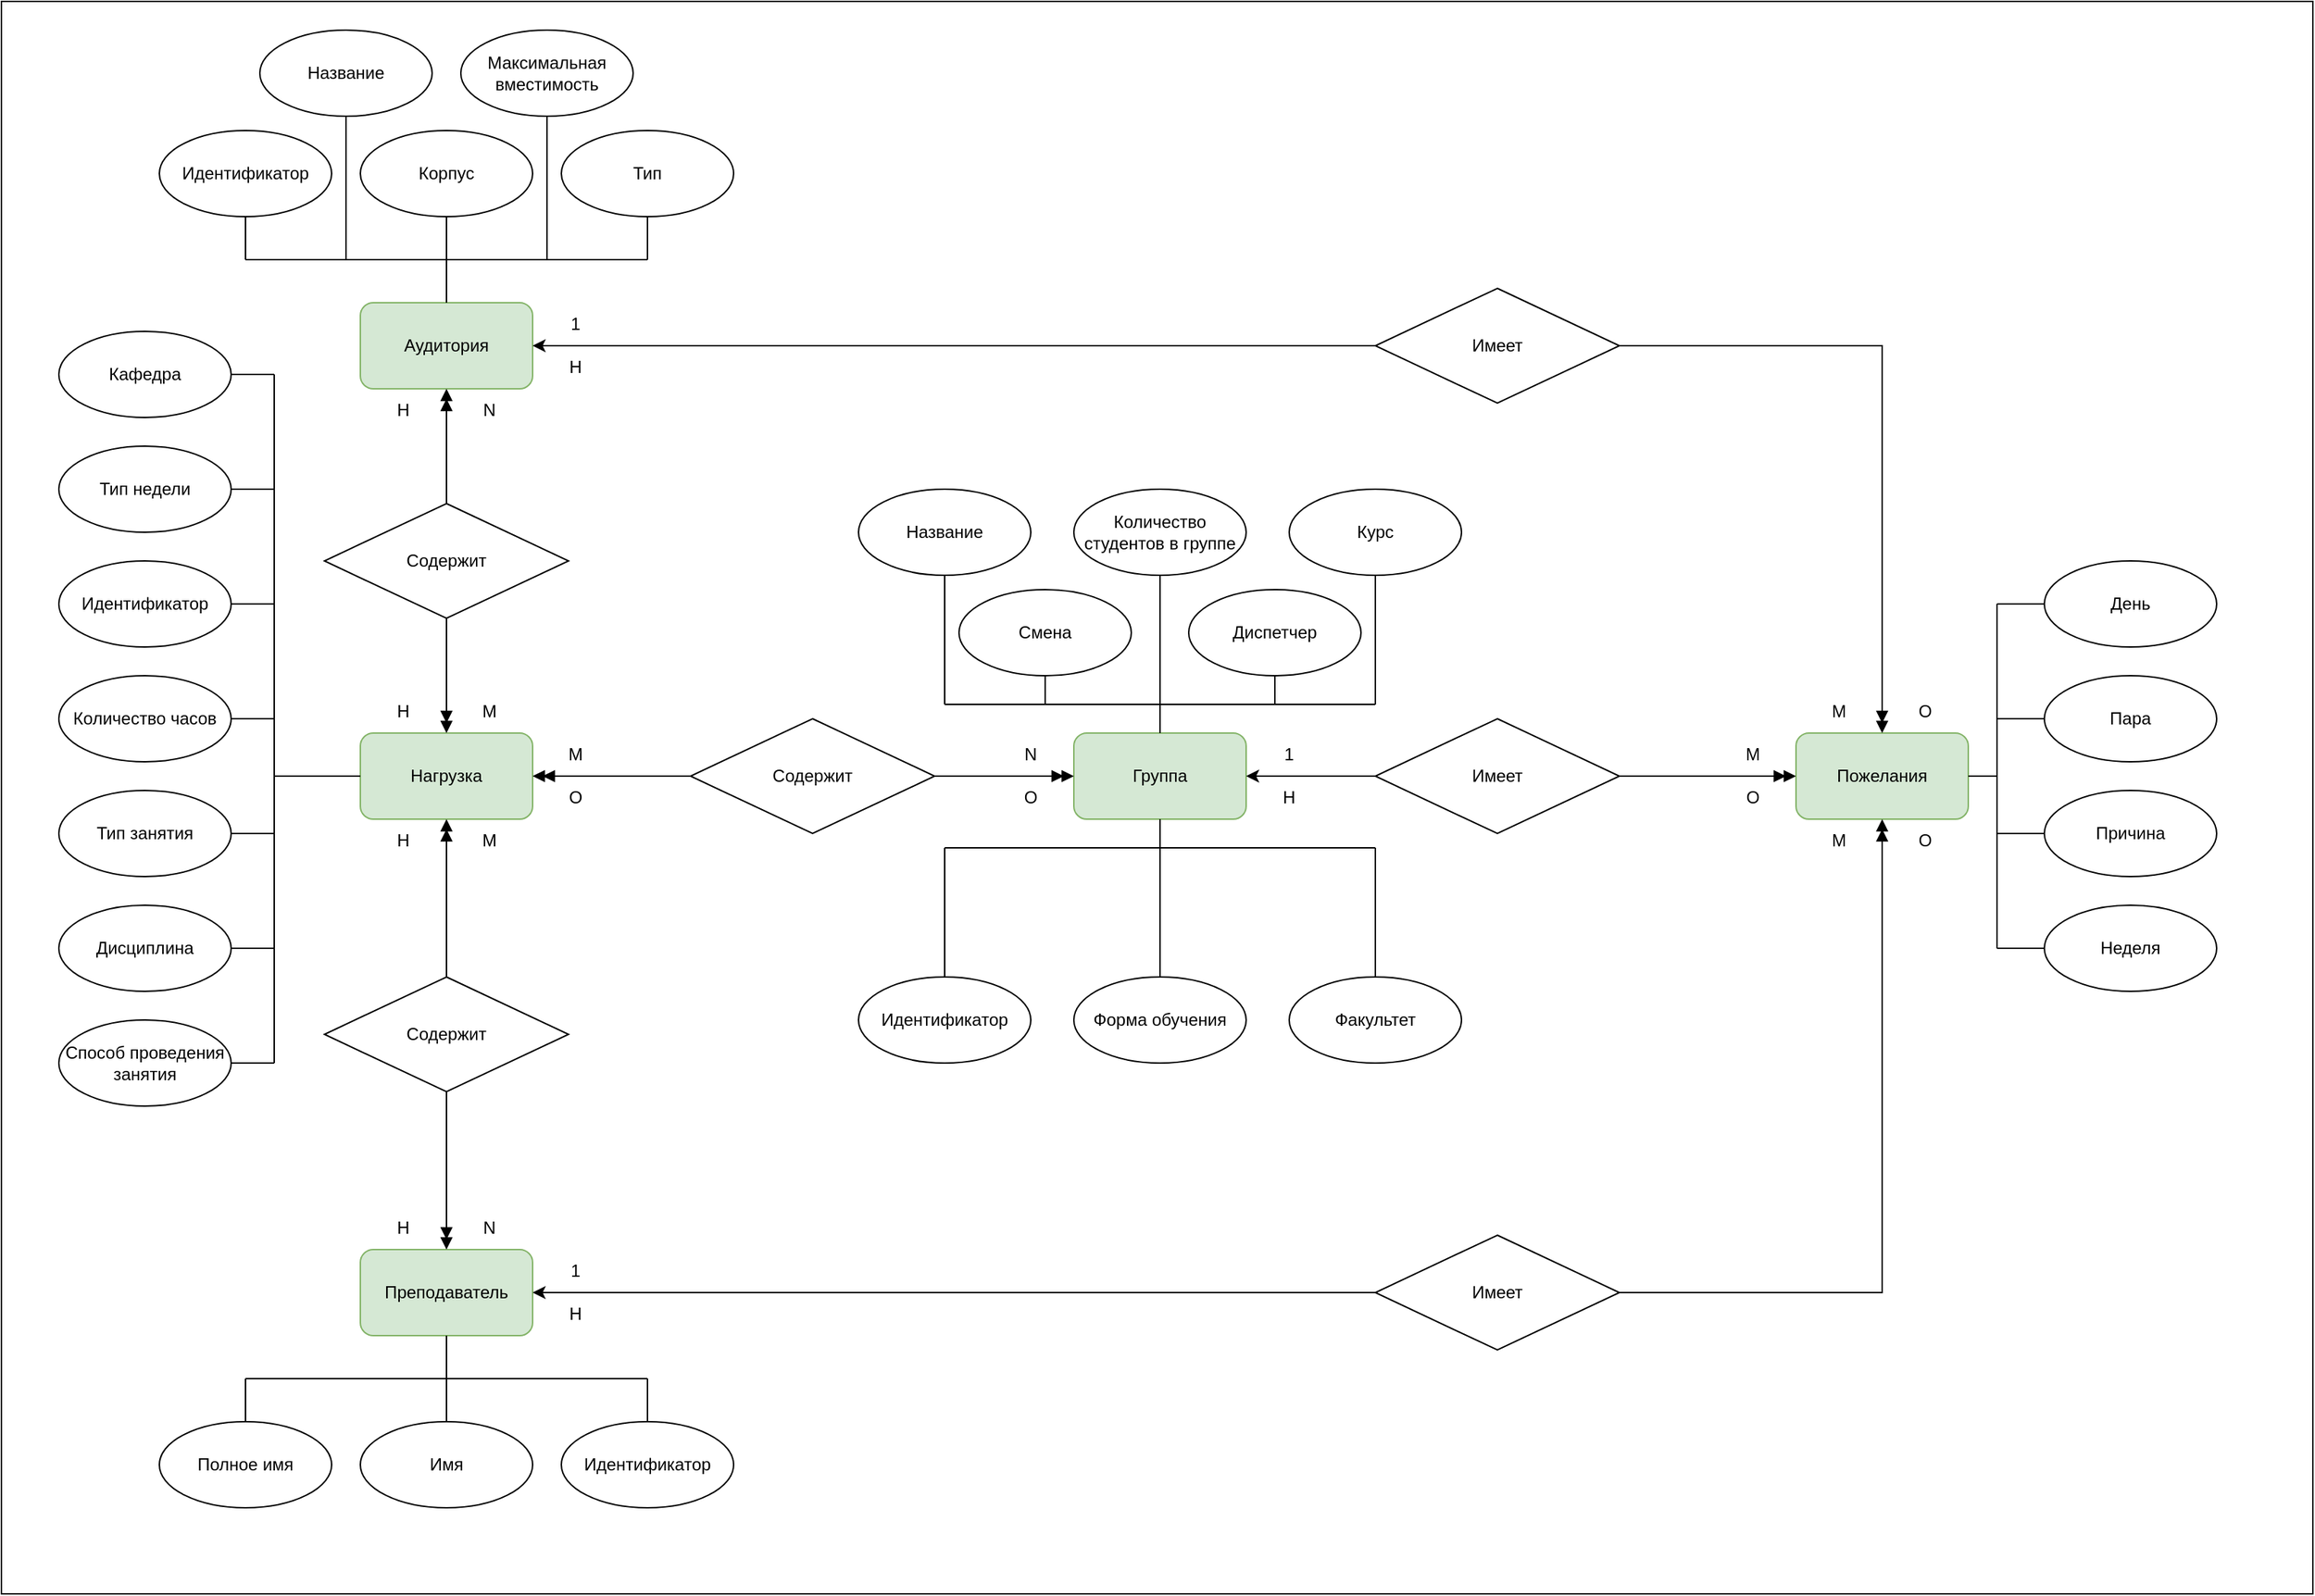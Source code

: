<mxfile version="21.2.3" type="device">
  <diagram name="Страница 1" id="sUOCicbCP5fgKXlmVEN9">
    <mxGraphModel dx="1956" dy="860" grid="1" gridSize="10" guides="1" tooltips="1" connect="1" arrows="1" fold="1" page="1" pageScale="1" pageWidth="827" pageHeight="1169" math="0" shadow="0">
      <root>
        <mxCell id="0" />
        <mxCell id="1" parent="0" />
        <mxCell id="hOCbavzWkbvk_ivOp2L--1" value="" style="rounded=0;whiteSpace=wrap;html=1;" vertex="1" parent="1">
          <mxGeometry width="1610" height="1110" as="geometry" />
        </mxCell>
        <mxCell id="WrfFz0573ABjF3Jb-EZX-1" value="Нагрузка" style="rounded=1;whiteSpace=wrap;html=1;fillColor=#d5e8d4;strokeColor=#82b366;" parent="1" vertex="1">
          <mxGeometry x="250" y="510" width="120" height="60" as="geometry" />
        </mxCell>
        <mxCell id="WrfFz0573ABjF3Jb-EZX-2" value="Группа" style="rounded=1;whiteSpace=wrap;html=1;fillColor=#d5e8d4;strokeColor=#82b366;" parent="1" vertex="1">
          <mxGeometry x="747" y="510" width="120" height="60" as="geometry" />
        </mxCell>
        <mxCell id="WrfFz0573ABjF3Jb-EZX-3" value="Преподаватель" style="rounded=1;whiteSpace=wrap;html=1;fillColor=#d5e8d4;strokeColor=#82b366;" parent="1" vertex="1">
          <mxGeometry x="250" y="870" width="120" height="60" as="geometry" />
        </mxCell>
        <mxCell id="WrfFz0573ABjF3Jb-EZX-4" value="Аудитория" style="rounded=1;whiteSpace=wrap;html=1;fillColor=#d5e8d4;strokeColor=#82b366;" parent="1" vertex="1">
          <mxGeometry x="250" y="210" width="120" height="60" as="geometry" />
        </mxCell>
        <mxCell id="WrfFz0573ABjF3Jb-EZX-5" value="Пожелания" style="rounded=1;whiteSpace=wrap;html=1;fillColor=#d5e8d4;strokeColor=#82b366;" parent="1" vertex="1">
          <mxGeometry x="1250" y="510" width="120" height="60" as="geometry" />
        </mxCell>
        <mxCell id="WrfFz0573ABjF3Jb-EZX-6" value="Идентификатор" style="ellipse;whiteSpace=wrap;html=1;" parent="1" vertex="1">
          <mxGeometry x="597" y="680" width="120" height="60" as="geometry" />
        </mxCell>
        <mxCell id="r781xFQi-C9u_piHX0SA-1" value="Количество студентов в группе" style="ellipse;whiteSpace=wrap;html=1;" parent="1" vertex="1">
          <mxGeometry x="747" y="340" width="120" height="60" as="geometry" />
        </mxCell>
        <mxCell id="r781xFQi-C9u_piHX0SA-8" value="Причина" style="ellipse;whiteSpace=wrap;html=1;" parent="1" vertex="1">
          <mxGeometry x="1423" y="550" width="120" height="60" as="geometry" />
        </mxCell>
        <mxCell id="r781xFQi-C9u_piHX0SA-9" value="Неделя" style="ellipse;whiteSpace=wrap;html=1;" parent="1" vertex="1">
          <mxGeometry x="1423" y="630" width="120" height="60" as="geometry" />
        </mxCell>
        <mxCell id="r781xFQi-C9u_piHX0SA-10" value="Пара" style="ellipse;whiteSpace=wrap;html=1;" parent="1" vertex="1">
          <mxGeometry x="1423" y="470" width="120" height="60" as="geometry" />
        </mxCell>
        <mxCell id="r781xFQi-C9u_piHX0SA-11" value="День" style="ellipse;whiteSpace=wrap;html=1;" parent="1" vertex="1">
          <mxGeometry x="1423" y="390" width="120" height="60" as="geometry" />
        </mxCell>
        <mxCell id="r781xFQi-C9u_piHX0SA-12" value="Полное имя" style="ellipse;whiteSpace=wrap;html=1;" parent="1" vertex="1">
          <mxGeometry x="110" y="990" width="120" height="60" as="geometry" />
        </mxCell>
        <mxCell id="r781xFQi-C9u_piHX0SA-13" value="Имя" style="ellipse;whiteSpace=wrap;html=1;" parent="1" vertex="1">
          <mxGeometry x="250" y="990" width="120" height="60" as="geometry" />
        </mxCell>
        <mxCell id="r781xFQi-C9u_piHX0SA-14" value="Идентификатор" style="ellipse;whiteSpace=wrap;html=1;" parent="1" vertex="1">
          <mxGeometry x="390" y="990" width="120" height="60" as="geometry" />
        </mxCell>
        <mxCell id="r781xFQi-C9u_piHX0SA-15" value="Максимальная вместимость" style="ellipse;whiteSpace=wrap;html=1;" parent="1" vertex="1">
          <mxGeometry x="320" y="20" width="120" height="60" as="geometry" />
        </mxCell>
        <mxCell id="r781xFQi-C9u_piHX0SA-16" value="Тип" style="ellipse;whiteSpace=wrap;html=1;" parent="1" vertex="1">
          <mxGeometry x="390" y="90" width="120" height="60" as="geometry" />
        </mxCell>
        <mxCell id="r781xFQi-C9u_piHX0SA-17" value="Корпус" style="ellipse;whiteSpace=wrap;html=1;" parent="1" vertex="1">
          <mxGeometry x="250" y="90" width="120" height="60" as="geometry" />
        </mxCell>
        <mxCell id="r781xFQi-C9u_piHX0SA-18" value="Название" style="ellipse;whiteSpace=wrap;html=1;" parent="1" vertex="1">
          <mxGeometry x="180" y="20" width="120" height="60" as="geometry" />
        </mxCell>
        <mxCell id="r781xFQi-C9u_piHX0SA-19" value="Идентификатор" style="ellipse;whiteSpace=wrap;html=1;" parent="1" vertex="1">
          <mxGeometry x="110" y="90" width="120" height="60" as="geometry" />
        </mxCell>
        <mxCell id="r781xFQi-C9u_piHX0SA-20" value="Диспетчер" style="ellipse;whiteSpace=wrap;html=1;" parent="1" vertex="1">
          <mxGeometry x="827" y="410" width="120" height="60" as="geometry" />
        </mxCell>
        <mxCell id="r781xFQi-C9u_piHX0SA-21" value="Название" style="ellipse;whiteSpace=wrap;html=1;" parent="1" vertex="1">
          <mxGeometry x="597" y="340" width="120" height="60" as="geometry" />
        </mxCell>
        <mxCell id="r781xFQi-C9u_piHX0SA-22" value="Курс" style="ellipse;whiteSpace=wrap;html=1;" parent="1" vertex="1">
          <mxGeometry x="897" y="340" width="120" height="60" as="geometry" />
        </mxCell>
        <mxCell id="r781xFQi-C9u_piHX0SA-23" value="Факультет" style="ellipse;whiteSpace=wrap;html=1;" parent="1" vertex="1">
          <mxGeometry x="897" y="680" width="120" height="60" as="geometry" />
        </mxCell>
        <mxCell id="r781xFQi-C9u_piHX0SA-24" value="Форма обучения" style="ellipse;whiteSpace=wrap;html=1;" parent="1" vertex="1">
          <mxGeometry x="747" y="680" width="120" height="60" as="geometry" />
        </mxCell>
        <mxCell id="r781xFQi-C9u_piHX0SA-25" value="Смена" style="ellipse;whiteSpace=wrap;html=1;" parent="1" vertex="1">
          <mxGeometry x="667" y="410" width="120" height="60" as="geometry" />
        </mxCell>
        <mxCell id="r781xFQi-C9u_piHX0SA-44" value="Способ проведения занятия" style="ellipse;whiteSpace=wrap;html=1;" parent="1" vertex="1">
          <mxGeometry x="40" y="710" width="120" height="60" as="geometry" />
        </mxCell>
        <mxCell id="r781xFQi-C9u_piHX0SA-46" value="Дисциплина" style="ellipse;whiteSpace=wrap;html=1;" parent="1" vertex="1">
          <mxGeometry x="40" y="630" width="120" height="60" as="geometry" />
        </mxCell>
        <mxCell id="r781xFQi-C9u_piHX0SA-48" value="Количество часов" style="ellipse;whiteSpace=wrap;html=1;" parent="1" vertex="1">
          <mxGeometry x="40" y="470" width="120" height="60" as="geometry" />
        </mxCell>
        <mxCell id="r781xFQi-C9u_piHX0SA-49" value="Идентификатор" style="ellipse;whiteSpace=wrap;html=1;" parent="1" vertex="1">
          <mxGeometry x="40" y="390" width="120" height="60" as="geometry" />
        </mxCell>
        <mxCell id="r781xFQi-C9u_piHX0SA-55" value="Тип занятия" style="ellipse;whiteSpace=wrap;html=1;" parent="1" vertex="1">
          <mxGeometry x="40" y="550" width="120" height="60" as="geometry" />
        </mxCell>
        <mxCell id="r781xFQi-C9u_piHX0SA-75" value="" style="endArrow=doubleBlock;startArrow=none;html=1;rounded=0;entryX=0.5;entryY=1;entryDx=0;entryDy=0;exitX=0.5;exitY=0;exitDx=0;exitDy=0;startFill=0;endFill=1;" parent="1" source="r781xFQi-C9u_piHX0SA-146" target="WrfFz0573ABjF3Jb-EZX-4" edge="1">
          <mxGeometry width="50" height="50" relative="1" as="geometry">
            <mxPoint x="350" y="400" as="sourcePoint" />
            <mxPoint x="400" y="350" as="targetPoint" />
          </mxGeometry>
        </mxCell>
        <mxCell id="r781xFQi-C9u_piHX0SA-76" value="" style="endArrow=doubleBlock;startArrow=none;html=1;rounded=0;entryX=0.5;entryY=1;entryDx=0;entryDy=0;exitX=0.5;exitY=0;exitDx=0;exitDy=0;startFill=0;endFill=1;" parent="1" source="r781xFQi-C9u_piHX0SA-148" target="WrfFz0573ABjF3Jb-EZX-1" edge="1">
          <mxGeometry width="50" height="50" relative="1" as="geometry">
            <mxPoint x="350" y="800" as="sourcePoint" />
            <mxPoint x="400" y="750" as="targetPoint" />
          </mxGeometry>
        </mxCell>
        <mxCell id="r781xFQi-C9u_piHX0SA-88" value="" style="endArrow=doubleBlock;startArrow=none;html=1;rounded=0;entryX=0;entryY=0.5;entryDx=0;entryDy=0;exitX=1;exitY=0.5;exitDx=0;exitDy=0;startFill=0;endFill=1;" parent="1" source="r781xFQi-C9u_piHX0SA-144" target="WrfFz0573ABjF3Jb-EZX-2" edge="1">
          <mxGeometry width="50" height="50" relative="1" as="geometry">
            <mxPoint x="507" y="570" as="sourcePoint" />
            <mxPoint x="557" y="520" as="targetPoint" />
          </mxGeometry>
        </mxCell>
        <mxCell id="r781xFQi-C9u_piHX0SA-89" value="" style="endArrow=doubleBlock;startArrow=none;html=1;rounded=0;entryX=0;entryY=0.5;entryDx=0;entryDy=0;exitX=1;exitY=0.5;exitDx=0;exitDy=0;endFill=1;startFill=0;" parent="1" source="r781xFQi-C9u_piHX0SA-140" target="WrfFz0573ABjF3Jb-EZX-5" edge="1">
          <mxGeometry width="50" height="50" relative="1" as="geometry">
            <mxPoint x="1200" y="540" as="sourcePoint" />
            <mxPoint x="1040" y="600" as="targetPoint" />
          </mxGeometry>
        </mxCell>
        <mxCell id="r781xFQi-C9u_piHX0SA-90" value="" style="endArrow=doubleBlock;startArrow=none;html=1;rounded=0;entryX=0.5;entryY=0;entryDx=0;entryDy=0;exitX=1;exitY=0.5;exitDx=0;exitDy=0;endFill=1;startFill=0;" parent="1" source="r781xFQi-C9u_piHX0SA-141" target="WrfFz0573ABjF3Jb-EZX-5" edge="1">
          <mxGeometry width="50" height="50" relative="1" as="geometry">
            <mxPoint x="1115" y="240" as="sourcePoint" />
            <mxPoint x="1070" y="570" as="targetPoint" />
            <Array as="points">
              <mxPoint x="1310" y="240" />
            </Array>
          </mxGeometry>
        </mxCell>
        <mxCell id="r781xFQi-C9u_piHX0SA-91" value="" style="endArrow=doubleBlock;startArrow=none;html=1;rounded=0;entryX=0.5;entryY=1;entryDx=0;entryDy=0;exitX=1;exitY=0.5;exitDx=0;exitDy=0;startFill=0;endFill=1;" parent="1" source="r781xFQi-C9u_piHX0SA-138" target="WrfFz0573ABjF3Jb-EZX-5" edge="1">
          <mxGeometry width="50" height="50" relative="1" as="geometry">
            <mxPoint x="1090" y="900" as="sourcePoint" />
            <mxPoint x="1070" y="1070" as="targetPoint" />
            <Array as="points">
              <mxPoint x="1310" y="900" />
            </Array>
          </mxGeometry>
        </mxCell>
        <mxCell id="r781xFQi-C9u_piHX0SA-98" value="" style="endArrow=none;html=1;rounded=0;entryX=0.5;entryY=1;entryDx=0;entryDy=0;" parent="1" target="r781xFQi-C9u_piHX0SA-17" edge="1">
          <mxGeometry width="50" height="50" relative="1" as="geometry">
            <mxPoint x="310" y="210" as="sourcePoint" />
            <mxPoint x="360" y="180" as="targetPoint" />
          </mxGeometry>
        </mxCell>
        <mxCell id="r781xFQi-C9u_piHX0SA-99" value="" style="endArrow=none;html=1;rounded=0;" parent="1" edge="1">
          <mxGeometry width="50" height="50" relative="1" as="geometry">
            <mxPoint x="450" y="180" as="sourcePoint" />
            <mxPoint x="170" y="180" as="targetPoint" />
          </mxGeometry>
        </mxCell>
        <mxCell id="r781xFQi-C9u_piHX0SA-100" value="" style="endArrow=none;html=1;rounded=0;entryX=0.5;entryY=1;entryDx=0;entryDy=0;" parent="1" target="r781xFQi-C9u_piHX0SA-15" edge="1">
          <mxGeometry width="50" height="50" relative="1" as="geometry">
            <mxPoint x="380" y="180" as="sourcePoint" />
            <mxPoint x="360" y="180" as="targetPoint" />
          </mxGeometry>
        </mxCell>
        <mxCell id="r781xFQi-C9u_piHX0SA-101" value="" style="endArrow=none;html=1;rounded=0;entryX=0.5;entryY=1;entryDx=0;entryDy=0;" parent="1" target="r781xFQi-C9u_piHX0SA-18" edge="1">
          <mxGeometry width="50" height="50" relative="1" as="geometry">
            <mxPoint x="240" y="180" as="sourcePoint" />
            <mxPoint x="360" y="180" as="targetPoint" />
          </mxGeometry>
        </mxCell>
        <mxCell id="r781xFQi-C9u_piHX0SA-102" value="" style="endArrow=none;html=1;rounded=0;entryX=0.5;entryY=1;entryDx=0;entryDy=0;" parent="1" target="r781xFQi-C9u_piHX0SA-16" edge="1">
          <mxGeometry width="50" height="50" relative="1" as="geometry">
            <mxPoint x="450" y="180" as="sourcePoint" />
            <mxPoint x="360" y="180" as="targetPoint" />
          </mxGeometry>
        </mxCell>
        <mxCell id="r781xFQi-C9u_piHX0SA-103" value="" style="endArrow=none;html=1;rounded=0;entryX=0.5;entryY=1;entryDx=0;entryDy=0;" parent="1" target="r781xFQi-C9u_piHX0SA-19" edge="1">
          <mxGeometry width="50" height="50" relative="1" as="geometry">
            <mxPoint x="170" y="180" as="sourcePoint" />
            <mxPoint x="360" y="180" as="targetPoint" />
          </mxGeometry>
        </mxCell>
        <mxCell id="r781xFQi-C9u_piHX0SA-104" value="" style="endArrow=none;html=1;rounded=0;" parent="1" edge="1">
          <mxGeometry width="50" height="50" relative="1" as="geometry">
            <mxPoint x="190" y="740" as="sourcePoint" />
            <mxPoint x="190" y="260" as="targetPoint" />
          </mxGeometry>
        </mxCell>
        <mxCell id="r781xFQi-C9u_piHX0SA-105" value="" style="endArrow=none;html=1;rounded=0;entryX=0;entryY=0.5;entryDx=0;entryDy=0;" parent="1" target="WrfFz0573ABjF3Jb-EZX-1" edge="1">
          <mxGeometry width="50" height="50" relative="1" as="geometry">
            <mxPoint x="190" y="540" as="sourcePoint" />
            <mxPoint x="250" y="470" as="targetPoint" />
          </mxGeometry>
        </mxCell>
        <mxCell id="r781xFQi-C9u_piHX0SA-113" value="" style="endArrow=none;html=1;rounded=0;exitX=1;exitY=0.5;exitDx=0;exitDy=0;" parent="1" source="r781xFQi-C9u_piHX0SA-49" edge="1">
          <mxGeometry width="50" height="50" relative="1" as="geometry">
            <mxPoint x="260" y="520" as="sourcePoint" />
            <mxPoint x="190" y="420" as="targetPoint" />
          </mxGeometry>
        </mxCell>
        <mxCell id="r781xFQi-C9u_piHX0SA-114" value="" style="endArrow=none;html=1;rounded=0;exitX=1;exitY=0.5;exitDx=0;exitDy=0;" parent="1" source="r781xFQi-C9u_piHX0SA-48" edge="1">
          <mxGeometry width="50" height="50" relative="1" as="geometry">
            <mxPoint x="260" y="520" as="sourcePoint" />
            <mxPoint x="190" y="500" as="targetPoint" />
          </mxGeometry>
        </mxCell>
        <mxCell id="r781xFQi-C9u_piHX0SA-115" value="" style="endArrow=none;html=1;rounded=0;exitX=1;exitY=0.5;exitDx=0;exitDy=0;" parent="1" source="r781xFQi-C9u_piHX0SA-55" edge="1">
          <mxGeometry width="50" height="50" relative="1" as="geometry">
            <mxPoint x="260" y="520" as="sourcePoint" />
            <mxPoint x="190" y="580" as="targetPoint" />
          </mxGeometry>
        </mxCell>
        <mxCell id="r781xFQi-C9u_piHX0SA-116" value="" style="endArrow=none;html=1;rounded=0;exitX=1;exitY=0.5;exitDx=0;exitDy=0;" parent="1" source="r781xFQi-C9u_piHX0SA-46" edge="1">
          <mxGeometry width="50" height="50" relative="1" as="geometry">
            <mxPoint x="160" y="660" as="sourcePoint" />
            <mxPoint x="190" y="660" as="targetPoint" />
          </mxGeometry>
        </mxCell>
        <mxCell id="r781xFQi-C9u_piHX0SA-117" value="" style="endArrow=none;html=1;rounded=0;exitX=1;exitY=0.5;exitDx=0;exitDy=0;" parent="1" source="r781xFQi-C9u_piHX0SA-44" edge="1">
          <mxGeometry width="50" height="50" relative="1" as="geometry">
            <mxPoint x="160" y="730" as="sourcePoint" />
            <mxPoint x="190" y="740" as="targetPoint" />
          </mxGeometry>
        </mxCell>
        <mxCell id="r781xFQi-C9u_piHX0SA-118" value="" style="endArrow=none;html=1;rounded=0;" parent="1" edge="1">
          <mxGeometry width="50" height="50" relative="1" as="geometry">
            <mxPoint x="657" y="490" as="sourcePoint" />
            <mxPoint x="957" y="490" as="targetPoint" />
          </mxGeometry>
        </mxCell>
        <mxCell id="r781xFQi-C9u_piHX0SA-119" value="" style="endArrow=none;html=1;rounded=0;entryX=0.5;entryY=1;entryDx=0;entryDy=0;exitX=0.5;exitY=0;exitDx=0;exitDy=0;" parent="1" source="WrfFz0573ABjF3Jb-EZX-2" target="r781xFQi-C9u_piHX0SA-1" edge="1">
          <mxGeometry width="50" height="50" relative="1" as="geometry">
            <mxPoint x="847" y="600" as="sourcePoint" />
            <mxPoint x="897" y="550" as="targetPoint" />
          </mxGeometry>
        </mxCell>
        <mxCell id="r781xFQi-C9u_piHX0SA-120" value="" style="endArrow=none;html=1;rounded=0;entryX=0.5;entryY=1;entryDx=0;entryDy=0;" parent="1" target="r781xFQi-C9u_piHX0SA-22" edge="1">
          <mxGeometry width="50" height="50" relative="1" as="geometry">
            <mxPoint x="957" y="490" as="sourcePoint" />
            <mxPoint x="897" y="550" as="targetPoint" />
          </mxGeometry>
        </mxCell>
        <mxCell id="r781xFQi-C9u_piHX0SA-121" value="" style="endArrow=none;html=1;rounded=0;exitX=0.5;exitY=1;exitDx=0;exitDy=0;" parent="1" source="r781xFQi-C9u_piHX0SA-21" edge="1">
          <mxGeometry width="50" height="50" relative="1" as="geometry">
            <mxPoint x="847" y="600" as="sourcePoint" />
            <mxPoint x="657" y="490" as="targetPoint" />
          </mxGeometry>
        </mxCell>
        <mxCell id="r781xFQi-C9u_piHX0SA-122" value="" style="endArrow=none;html=1;rounded=0;entryX=0.5;entryY=1;entryDx=0;entryDy=0;" parent="1" target="r781xFQi-C9u_piHX0SA-20" edge="1">
          <mxGeometry width="50" height="50" relative="1" as="geometry">
            <mxPoint x="887" y="490" as="sourcePoint" />
            <mxPoint x="897" y="550" as="targetPoint" />
          </mxGeometry>
        </mxCell>
        <mxCell id="r781xFQi-C9u_piHX0SA-123" value="" style="endArrow=none;html=1;rounded=0;entryX=0.5;entryY=1;entryDx=0;entryDy=0;" parent="1" target="r781xFQi-C9u_piHX0SA-25" edge="1">
          <mxGeometry width="50" height="50" relative="1" as="geometry">
            <mxPoint x="727" y="490" as="sourcePoint" />
            <mxPoint x="897" y="550" as="targetPoint" />
          </mxGeometry>
        </mxCell>
        <mxCell id="r781xFQi-C9u_piHX0SA-124" value="" style="endArrow=none;html=1;rounded=0;" parent="1" edge="1">
          <mxGeometry width="50" height="50" relative="1" as="geometry">
            <mxPoint x="657" y="590" as="sourcePoint" />
            <mxPoint x="957" y="590" as="targetPoint" />
          </mxGeometry>
        </mxCell>
        <mxCell id="r781xFQi-C9u_piHX0SA-125" value="" style="endArrow=none;html=1;rounded=0;entryX=0.5;entryY=1;entryDx=0;entryDy=0;exitX=0.5;exitY=0;exitDx=0;exitDy=0;" parent="1" source="r781xFQi-C9u_piHX0SA-24" target="WrfFz0573ABjF3Jb-EZX-2" edge="1">
          <mxGeometry width="50" height="50" relative="1" as="geometry">
            <mxPoint x="847" y="600" as="sourcePoint" />
            <mxPoint x="897" y="550" as="targetPoint" />
          </mxGeometry>
        </mxCell>
        <mxCell id="r781xFQi-C9u_piHX0SA-126" value="" style="endArrow=none;html=1;rounded=0;exitX=0.5;exitY=0;exitDx=0;exitDy=0;" parent="1" source="r781xFQi-C9u_piHX0SA-23" edge="1">
          <mxGeometry width="50" height="50" relative="1" as="geometry">
            <mxPoint x="847" y="600" as="sourcePoint" />
            <mxPoint x="957" y="590" as="targetPoint" />
          </mxGeometry>
        </mxCell>
        <mxCell id="r781xFQi-C9u_piHX0SA-127" value="" style="endArrow=none;html=1;rounded=0;entryX=0.5;entryY=0;entryDx=0;entryDy=0;" parent="1" target="WrfFz0573ABjF3Jb-EZX-6" edge="1">
          <mxGeometry width="50" height="50" relative="1" as="geometry">
            <mxPoint x="657" y="590" as="sourcePoint" />
            <mxPoint x="897" y="550" as="targetPoint" />
          </mxGeometry>
        </mxCell>
        <mxCell id="r781xFQi-C9u_piHX0SA-128" value="" style="endArrow=none;html=1;rounded=0;" parent="1" edge="1">
          <mxGeometry width="50" height="50" relative="1" as="geometry">
            <mxPoint x="170" y="960" as="sourcePoint" />
            <mxPoint x="450" y="960" as="targetPoint" />
          </mxGeometry>
        </mxCell>
        <mxCell id="r781xFQi-C9u_piHX0SA-129" value="" style="endArrow=none;html=1;rounded=0;entryX=0.5;entryY=1;entryDx=0;entryDy=0;exitX=0.5;exitY=0;exitDx=0;exitDy=0;" parent="1" source="r781xFQi-C9u_piHX0SA-13" target="WrfFz0573ABjF3Jb-EZX-3" edge="1">
          <mxGeometry width="50" height="50" relative="1" as="geometry">
            <mxPoint x="410" y="1000" as="sourcePoint" />
            <mxPoint x="460" y="950" as="targetPoint" />
          </mxGeometry>
        </mxCell>
        <mxCell id="r781xFQi-C9u_piHX0SA-130" value="" style="endArrow=none;html=1;rounded=0;exitX=0.5;exitY=0;exitDx=0;exitDy=0;" parent="1" source="r781xFQi-C9u_piHX0SA-14" edge="1">
          <mxGeometry width="50" height="50" relative="1" as="geometry">
            <mxPoint x="410" y="1000" as="sourcePoint" />
            <mxPoint x="450" y="960" as="targetPoint" />
          </mxGeometry>
        </mxCell>
        <mxCell id="r781xFQi-C9u_piHX0SA-131" value="" style="endArrow=none;html=1;rounded=0;entryX=0.5;entryY=0;entryDx=0;entryDy=0;" parent="1" target="r781xFQi-C9u_piHX0SA-12" edge="1">
          <mxGeometry width="50" height="50" relative="1" as="geometry">
            <mxPoint x="170" y="960" as="sourcePoint" />
            <mxPoint x="460" y="950" as="targetPoint" />
          </mxGeometry>
        </mxCell>
        <mxCell id="r781xFQi-C9u_piHX0SA-132" value="" style="endArrow=none;html=1;rounded=0;" parent="1" edge="1">
          <mxGeometry width="50" height="50" relative="1" as="geometry">
            <mxPoint x="1390" y="660" as="sourcePoint" />
            <mxPoint x="1390" y="420" as="targetPoint" />
          </mxGeometry>
        </mxCell>
        <mxCell id="r781xFQi-C9u_piHX0SA-133" value="" style="endArrow=none;html=1;rounded=0;entryX=0;entryY=0.5;entryDx=0;entryDy=0;" parent="1" target="r781xFQi-C9u_piHX0SA-11" edge="1">
          <mxGeometry width="50" height="50" relative="1" as="geometry">
            <mxPoint x="1390" y="420" as="sourcePoint" />
            <mxPoint x="1450" y="490" as="targetPoint" />
          </mxGeometry>
        </mxCell>
        <mxCell id="r781xFQi-C9u_piHX0SA-134" value="" style="endArrow=none;html=1;rounded=0;entryX=0;entryY=0.5;entryDx=0;entryDy=0;" parent="1" target="r781xFQi-C9u_piHX0SA-10" edge="1">
          <mxGeometry width="50" height="50" relative="1" as="geometry">
            <mxPoint x="1390" y="500" as="sourcePoint" />
            <mxPoint x="1450" y="490" as="targetPoint" />
          </mxGeometry>
        </mxCell>
        <mxCell id="r781xFQi-C9u_piHX0SA-135" value="" style="endArrow=none;html=1;rounded=0;entryX=0;entryY=0.5;entryDx=0;entryDy=0;" parent="1" target="r781xFQi-C9u_piHX0SA-8" edge="1">
          <mxGeometry width="50" height="50" relative="1" as="geometry">
            <mxPoint x="1390" y="580" as="sourcePoint" />
            <mxPoint x="1420" y="580" as="targetPoint" />
          </mxGeometry>
        </mxCell>
        <mxCell id="r781xFQi-C9u_piHX0SA-136" value="" style="endArrow=none;html=1;rounded=0;entryX=0;entryY=0.5;entryDx=0;entryDy=0;" parent="1" target="r781xFQi-C9u_piHX0SA-9" edge="1">
          <mxGeometry width="50" height="50" relative="1" as="geometry">
            <mxPoint x="1390" y="660" as="sourcePoint" />
            <mxPoint x="1450" y="560" as="targetPoint" />
          </mxGeometry>
        </mxCell>
        <mxCell id="r781xFQi-C9u_piHX0SA-137" value="" style="endArrow=none;html=1;rounded=0;entryX=1;entryY=0.5;entryDx=0;entryDy=0;" parent="1" target="WrfFz0573ABjF3Jb-EZX-5" edge="1">
          <mxGeometry width="50" height="50" relative="1" as="geometry">
            <mxPoint x="1390" y="540" as="sourcePoint" />
            <mxPoint x="1450" y="490" as="targetPoint" />
          </mxGeometry>
        </mxCell>
        <mxCell id="r781xFQi-C9u_piHX0SA-139" value="" style="endArrow=none;startArrow=classic;html=1;rounded=0;entryX=0;entryY=0.5;entryDx=0;entryDy=0;exitX=1;exitY=0.5;exitDx=0;exitDy=0;endFill=0;" parent="1" source="WrfFz0573ABjF3Jb-EZX-3" target="r781xFQi-C9u_piHX0SA-138" edge="1">
          <mxGeometry width="50" height="50" relative="1" as="geometry">
            <mxPoint x="370" y="900" as="sourcePoint" />
            <mxPoint x="1120" y="570" as="targetPoint" />
            <Array as="points" />
          </mxGeometry>
        </mxCell>
        <mxCell id="r781xFQi-C9u_piHX0SA-138" value="Имеет" style="rhombus;whiteSpace=wrap;html=1;" parent="1" vertex="1">
          <mxGeometry x="957" y="860" width="170" height="80" as="geometry" />
        </mxCell>
        <mxCell id="r781xFQi-C9u_piHX0SA-142" value="" style="endArrow=none;startArrow=classic;html=1;rounded=0;entryX=0;entryY=0.5;entryDx=0;entryDy=0;exitX=1;exitY=0.5;exitDx=0;exitDy=0;endFill=0;" parent="1" source="WrfFz0573ABjF3Jb-EZX-4" target="r781xFQi-C9u_piHX0SA-141" edge="1">
          <mxGeometry width="50" height="50" relative="1" as="geometry">
            <mxPoint x="370" y="240" as="sourcePoint" />
            <mxPoint x="1120" y="510" as="targetPoint" />
            <Array as="points" />
          </mxGeometry>
        </mxCell>
        <mxCell id="r781xFQi-C9u_piHX0SA-141" value="Имеет" style="rhombus;whiteSpace=wrap;html=1;" parent="1" vertex="1">
          <mxGeometry x="957" y="200" width="170" height="80" as="geometry" />
        </mxCell>
        <mxCell id="r781xFQi-C9u_piHX0SA-143" value="" style="endArrow=none;startArrow=classic;html=1;rounded=0;entryX=0;entryY=0.5;entryDx=0;entryDy=0;exitX=1;exitY=0.5;exitDx=0;exitDy=0;endFill=0;" parent="1" source="WrfFz0573ABjF3Jb-EZX-2" target="r781xFQi-C9u_piHX0SA-140" edge="1">
          <mxGeometry width="50" height="50" relative="1" as="geometry">
            <mxPoint x="867" y="540" as="sourcePoint" />
            <mxPoint x="1177" y="540" as="targetPoint" />
          </mxGeometry>
        </mxCell>
        <mxCell id="r781xFQi-C9u_piHX0SA-140" value="Имеет" style="rhombus;whiteSpace=wrap;html=1;" parent="1" vertex="1">
          <mxGeometry x="957" y="500" width="170" height="80" as="geometry" />
        </mxCell>
        <mxCell id="r781xFQi-C9u_piHX0SA-145" value="" style="endArrow=none;startArrow=doubleBlock;html=1;rounded=0;entryX=0;entryY=0.5;entryDx=0;entryDy=0;exitX=1;exitY=0.5;exitDx=0;exitDy=0;startFill=1;endFill=0;" parent="1" source="WrfFz0573ABjF3Jb-EZX-1" target="r781xFQi-C9u_piHX0SA-144" edge="1">
          <mxGeometry width="50" height="50" relative="1" as="geometry">
            <mxPoint x="370" y="540" as="sourcePoint" />
            <mxPoint x="630" y="540" as="targetPoint" />
          </mxGeometry>
        </mxCell>
        <mxCell id="r781xFQi-C9u_piHX0SA-144" value="Содержит" style="rhombus;whiteSpace=wrap;html=1;" parent="1" vertex="1">
          <mxGeometry x="480" y="500" width="170" height="80" as="geometry" />
        </mxCell>
        <mxCell id="r781xFQi-C9u_piHX0SA-147" value="" style="endArrow=none;startArrow=doubleBlock;html=1;rounded=0;entryX=0.5;entryY=1;entryDx=0;entryDy=0;exitX=0.5;exitY=0;exitDx=0;exitDy=0;startFill=1;endFill=0;" parent="1" source="WrfFz0573ABjF3Jb-EZX-1" target="r781xFQi-C9u_piHX0SA-146" edge="1">
          <mxGeometry width="50" height="50" relative="1" as="geometry">
            <mxPoint x="310" y="510" as="sourcePoint" />
            <mxPoint x="310" y="270" as="targetPoint" />
          </mxGeometry>
        </mxCell>
        <mxCell id="r781xFQi-C9u_piHX0SA-146" value="Содержит" style="rhombus;whiteSpace=wrap;html=1;" parent="1" vertex="1">
          <mxGeometry x="225" y="350" width="170" height="80" as="geometry" />
        </mxCell>
        <mxCell id="r781xFQi-C9u_piHX0SA-149" value="" style="endArrow=none;startArrow=doubleBlock;html=1;rounded=0;entryX=0.5;entryY=1;entryDx=0;entryDy=0;exitX=0.5;exitY=0;exitDx=0;exitDy=0;endFill=0;startFill=1;" parent="1" source="WrfFz0573ABjF3Jb-EZX-3" target="r781xFQi-C9u_piHX0SA-148" edge="1">
          <mxGeometry width="50" height="50" relative="1" as="geometry">
            <mxPoint x="310" y="870" as="sourcePoint" />
            <mxPoint x="310" y="570" as="targetPoint" />
          </mxGeometry>
        </mxCell>
        <mxCell id="r781xFQi-C9u_piHX0SA-148" value="Содержит" style="rhombus;whiteSpace=wrap;html=1;" parent="1" vertex="1">
          <mxGeometry x="225" y="680" width="170" height="80" as="geometry" />
        </mxCell>
        <mxCell id="r781xFQi-C9u_piHX0SA-150" value="N" style="text;html=1;strokeColor=none;fillColor=none;align=center;verticalAlign=middle;whiteSpace=wrap;rounded=0;" parent="1" vertex="1">
          <mxGeometry x="310" y="270" width="60" height="30" as="geometry" />
        </mxCell>
        <mxCell id="r781xFQi-C9u_piHX0SA-151" value="M" style="text;html=1;strokeColor=none;fillColor=none;align=center;verticalAlign=middle;whiteSpace=wrap;rounded=0;" parent="1" vertex="1">
          <mxGeometry x="310" y="480" width="60" height="30" as="geometry" />
        </mxCell>
        <mxCell id="r781xFQi-C9u_piHX0SA-152" value="M" style="text;html=1;strokeColor=none;fillColor=none;align=center;verticalAlign=middle;whiteSpace=wrap;rounded=0;" parent="1" vertex="1">
          <mxGeometry x="310" y="570" width="60" height="30" as="geometry" />
        </mxCell>
        <mxCell id="r781xFQi-C9u_piHX0SA-153" value="N" style="text;html=1;strokeColor=none;fillColor=none;align=center;verticalAlign=middle;whiteSpace=wrap;rounded=0;" parent="1" vertex="1">
          <mxGeometry x="310" y="840" width="60" height="30" as="geometry" />
        </mxCell>
        <mxCell id="r781xFQi-C9u_piHX0SA-154" value="N" style="text;html=1;strokeColor=none;fillColor=none;align=center;verticalAlign=middle;whiteSpace=wrap;rounded=0;" parent="1" vertex="1">
          <mxGeometry x="687" y="510" width="60" height="30" as="geometry" />
        </mxCell>
        <mxCell id="r781xFQi-C9u_piHX0SA-155" value="M" style="text;html=1;strokeColor=none;fillColor=none;align=center;verticalAlign=middle;whiteSpace=wrap;rounded=0;" parent="1" vertex="1">
          <mxGeometry x="370" y="510" width="60" height="30" as="geometry" />
        </mxCell>
        <mxCell id="r781xFQi-C9u_piHX0SA-156" value="1" style="text;html=1;strokeColor=none;fillColor=none;align=center;verticalAlign=middle;whiteSpace=wrap;rounded=0;" parent="1" vertex="1">
          <mxGeometry x="370" y="210" width="60" height="30" as="geometry" />
        </mxCell>
        <mxCell id="r781xFQi-C9u_piHX0SA-157" value="1" style="text;html=1;strokeColor=none;fillColor=none;align=center;verticalAlign=middle;whiteSpace=wrap;rounded=0;" parent="1" vertex="1">
          <mxGeometry x="867" y="510" width="60" height="30" as="geometry" />
        </mxCell>
        <mxCell id="r781xFQi-C9u_piHX0SA-158" value="1" style="text;html=1;strokeColor=none;fillColor=none;align=center;verticalAlign=middle;whiteSpace=wrap;rounded=0;" parent="1" vertex="1">
          <mxGeometry x="370" y="870" width="60" height="30" as="geometry" />
        </mxCell>
        <mxCell id="r781xFQi-C9u_piHX0SA-159" value="M" style="text;html=1;strokeColor=none;fillColor=none;align=center;verticalAlign=middle;whiteSpace=wrap;rounded=0;" parent="1" vertex="1">
          <mxGeometry x="1250" y="480" width="60" height="30" as="geometry" />
        </mxCell>
        <mxCell id="r781xFQi-C9u_piHX0SA-160" value="M" style="text;html=1;strokeColor=none;fillColor=none;align=center;verticalAlign=middle;whiteSpace=wrap;rounded=0;" parent="1" vertex="1">
          <mxGeometry x="1250" y="570" width="60" height="30" as="geometry" />
        </mxCell>
        <mxCell id="r781xFQi-C9u_piHX0SA-161" value="M" style="text;html=1;strokeColor=none;fillColor=none;align=center;verticalAlign=middle;whiteSpace=wrap;rounded=0;" parent="1" vertex="1">
          <mxGeometry x="1190" y="510" width="60" height="30" as="geometry" />
        </mxCell>
        <mxCell id="r781xFQi-C9u_piHX0SA-162" value="Н" style="text;html=1;strokeColor=none;fillColor=none;align=center;verticalAlign=middle;whiteSpace=wrap;rounded=0;" parent="1" vertex="1">
          <mxGeometry x="250" y="270" width="60" height="30" as="geometry" />
        </mxCell>
        <mxCell id="r781xFQi-C9u_piHX0SA-163" value="О" style="text;html=1;strokeColor=none;fillColor=none;align=center;verticalAlign=middle;whiteSpace=wrap;rounded=0;" parent="1" vertex="1">
          <mxGeometry x="687" y="540" width="60" height="30" as="geometry" />
        </mxCell>
        <mxCell id="r781xFQi-C9u_piHX0SA-164" value="Н" style="text;html=1;strokeColor=none;fillColor=none;align=center;verticalAlign=middle;whiteSpace=wrap;rounded=0;" parent="1" vertex="1">
          <mxGeometry x="250" y="840" width="60" height="30" as="geometry" />
        </mxCell>
        <mxCell id="r781xFQi-C9u_piHX0SA-165" value="О" style="text;html=1;strokeColor=none;fillColor=none;align=center;verticalAlign=middle;whiteSpace=wrap;rounded=0;" parent="1" vertex="1">
          <mxGeometry x="370" y="540" width="60" height="30" as="geometry" />
        </mxCell>
        <mxCell id="r781xFQi-C9u_piHX0SA-166" value="Н" style="text;html=1;strokeColor=none;fillColor=none;align=center;verticalAlign=middle;whiteSpace=wrap;rounded=0;" parent="1" vertex="1">
          <mxGeometry x="250" y="480" width="60" height="30" as="geometry" />
        </mxCell>
        <mxCell id="r781xFQi-C9u_piHX0SA-167" value="Н" style="text;html=1;strokeColor=none;fillColor=none;align=center;verticalAlign=middle;whiteSpace=wrap;rounded=0;" parent="1" vertex="1">
          <mxGeometry x="250" y="570" width="60" height="30" as="geometry" />
        </mxCell>
        <mxCell id="r781xFQi-C9u_piHX0SA-168" value="Н" style="text;html=1;strokeColor=none;fillColor=none;align=center;verticalAlign=middle;whiteSpace=wrap;rounded=0;" parent="1" vertex="1">
          <mxGeometry x="370" y="240" width="60" height="30" as="geometry" />
        </mxCell>
        <mxCell id="r781xFQi-C9u_piHX0SA-169" value="Н" style="text;html=1;strokeColor=none;fillColor=none;align=center;verticalAlign=middle;whiteSpace=wrap;rounded=0;" parent="1" vertex="1">
          <mxGeometry x="867" y="540" width="60" height="30" as="geometry" />
        </mxCell>
        <mxCell id="r781xFQi-C9u_piHX0SA-170" value="Н" style="text;html=1;strokeColor=none;fillColor=none;align=center;verticalAlign=middle;whiteSpace=wrap;rounded=0;" parent="1" vertex="1">
          <mxGeometry x="370" y="900" width="60" height="30" as="geometry" />
        </mxCell>
        <mxCell id="r781xFQi-C9u_piHX0SA-171" value="О" style="text;html=1;strokeColor=none;fillColor=none;align=center;verticalAlign=middle;whiteSpace=wrap;rounded=0;" parent="1" vertex="1">
          <mxGeometry x="1190" y="540" width="60" height="30" as="geometry" />
        </mxCell>
        <mxCell id="r781xFQi-C9u_piHX0SA-172" value="О" style="text;html=1;strokeColor=none;fillColor=none;align=center;verticalAlign=middle;whiteSpace=wrap;rounded=0;" parent="1" vertex="1">
          <mxGeometry x="1310" y="570" width="60" height="30" as="geometry" />
        </mxCell>
        <mxCell id="r781xFQi-C9u_piHX0SA-173" value="О" style="text;html=1;strokeColor=none;fillColor=none;align=center;verticalAlign=middle;whiteSpace=wrap;rounded=0;" parent="1" vertex="1">
          <mxGeometry x="1310" y="480" width="60" height="30" as="geometry" />
        </mxCell>
        <mxCell id="aI-FNXDE5qOkiZWEsAcc-2" value="Тип недели" style="ellipse;whiteSpace=wrap;html=1;" parent="1" vertex="1">
          <mxGeometry x="40" y="310" width="120" height="60" as="geometry" />
        </mxCell>
        <mxCell id="aI-FNXDE5qOkiZWEsAcc-3" value="" style="endArrow=none;html=1;rounded=0;exitX=1;exitY=0.5;exitDx=0;exitDy=0;" parent="1" source="aI-FNXDE5qOkiZWEsAcc-2" edge="1">
          <mxGeometry width="50" height="50" relative="1" as="geometry">
            <mxPoint x="320" y="270" as="sourcePoint" />
            <mxPoint x="190" y="340" as="targetPoint" />
          </mxGeometry>
        </mxCell>
        <mxCell id="hOCbavzWkbvk_ivOp2L--3" value="Кафедра" style="ellipse;whiteSpace=wrap;html=1;" vertex="1" parent="1">
          <mxGeometry x="40" y="230" width="120" height="60" as="geometry" />
        </mxCell>
        <mxCell id="hOCbavzWkbvk_ivOp2L--4" value="" style="endArrow=none;html=1;rounded=0;exitX=1;exitY=0.5;exitDx=0;exitDy=0;" edge="1" parent="1" source="hOCbavzWkbvk_ivOp2L--3">
          <mxGeometry width="50" height="50" relative="1" as="geometry">
            <mxPoint x="170" y="350" as="sourcePoint" />
            <mxPoint x="190" y="260" as="targetPoint" />
          </mxGeometry>
        </mxCell>
      </root>
    </mxGraphModel>
  </diagram>
</mxfile>

